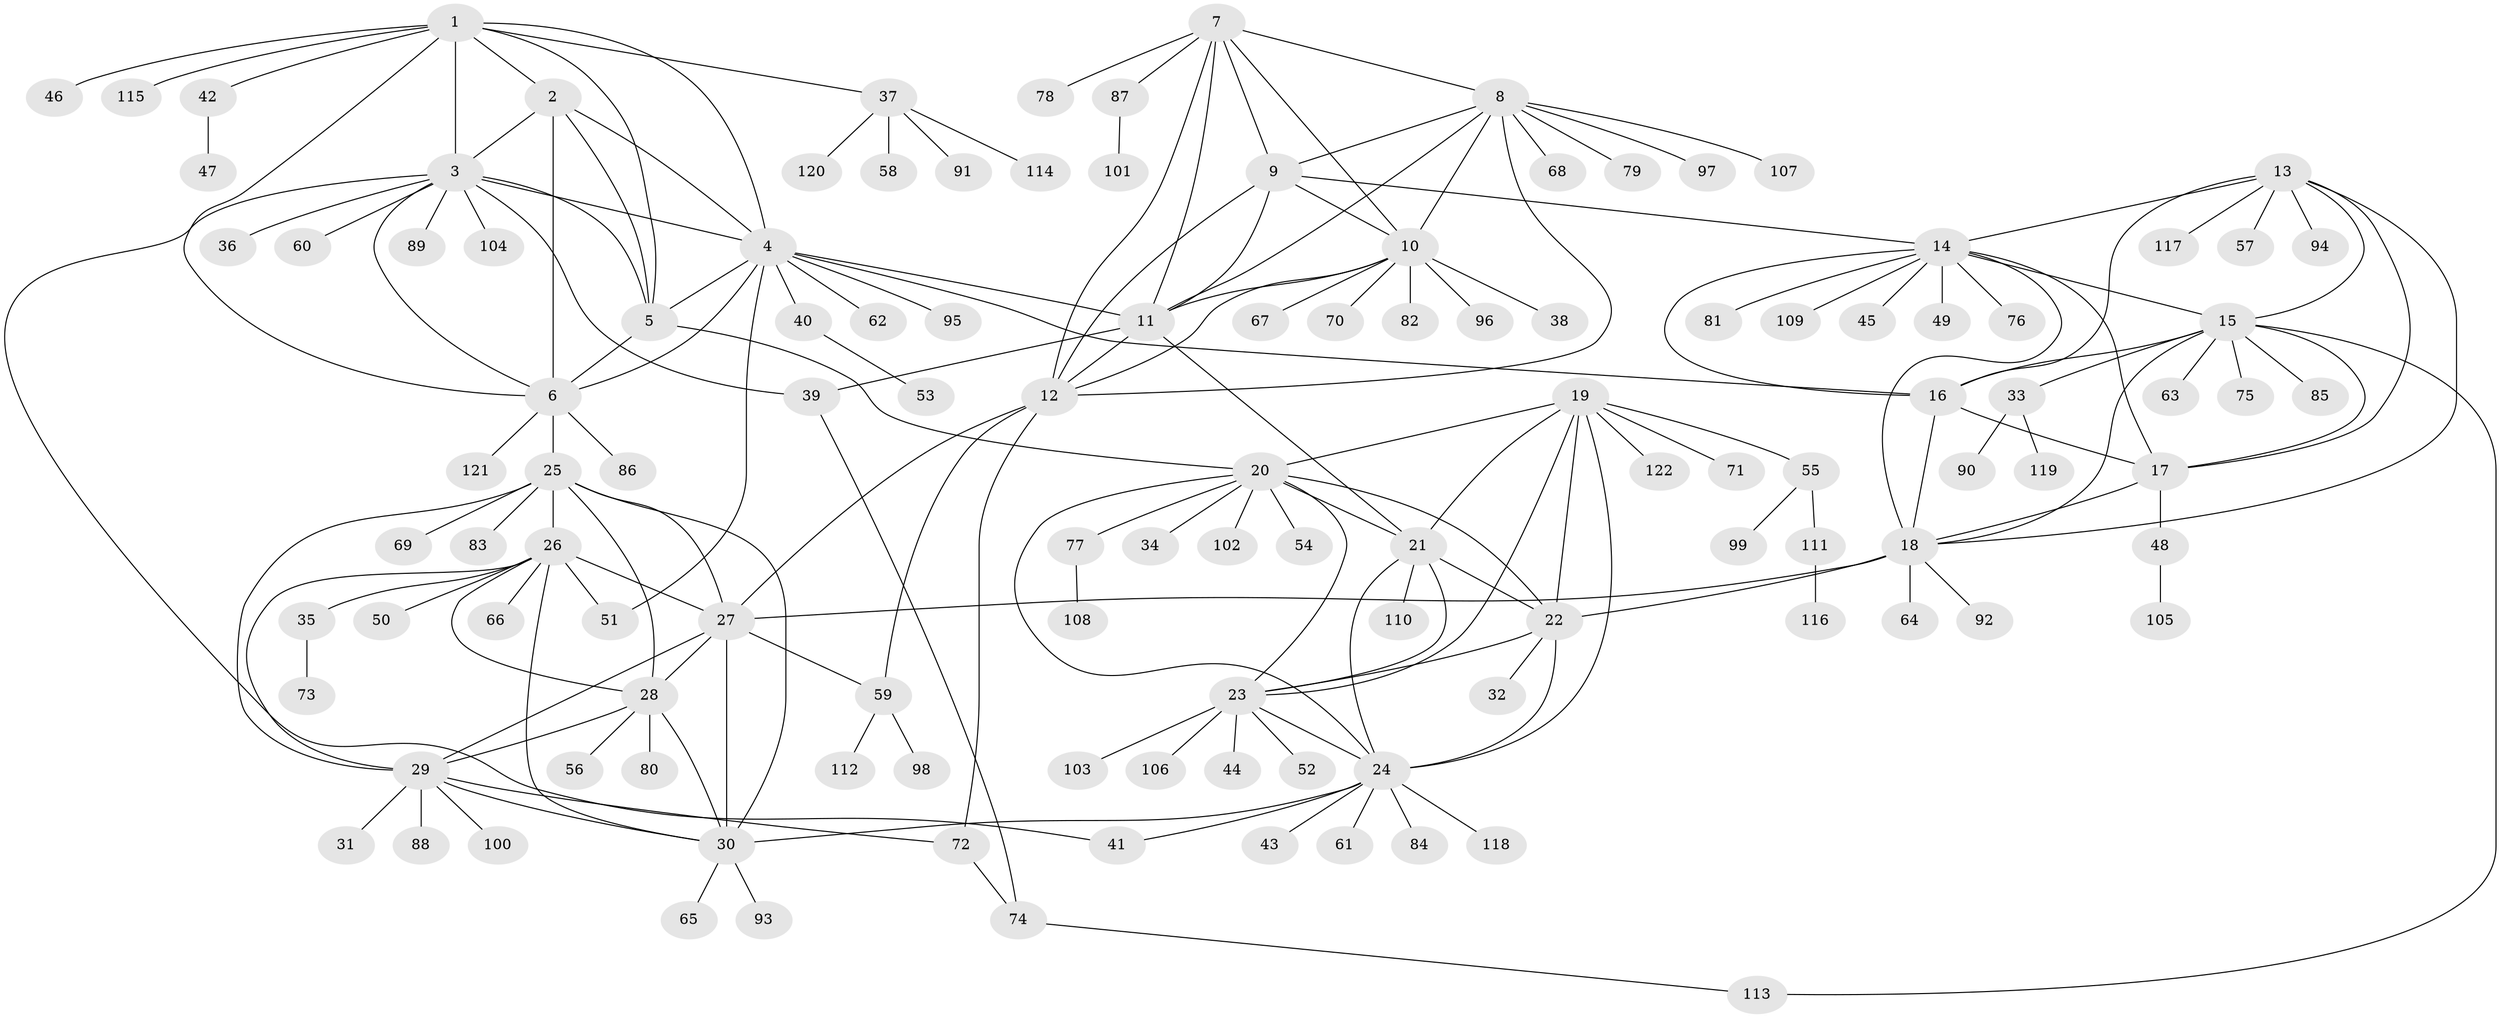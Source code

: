 // coarse degree distribution, {9: 0.023529411764705882, 5: 0.08235294117647059, 11: 0.023529411764705882, 6: 0.058823529411764705, 7: 0.03529411764705882, 10: 0.023529411764705882, 8: 0.011764705882352941, 13: 0.023529411764705882, 1: 0.6352941176470588, 3: 0.023529411764705882, 2: 0.047058823529411764, 4: 0.011764705882352941}
// Generated by graph-tools (version 1.1) at 2025/19/03/04/25 18:19:48]
// undirected, 122 vertices, 184 edges
graph export_dot {
graph [start="1"]
  node [color=gray90,style=filled];
  1;
  2;
  3;
  4;
  5;
  6;
  7;
  8;
  9;
  10;
  11;
  12;
  13;
  14;
  15;
  16;
  17;
  18;
  19;
  20;
  21;
  22;
  23;
  24;
  25;
  26;
  27;
  28;
  29;
  30;
  31;
  32;
  33;
  34;
  35;
  36;
  37;
  38;
  39;
  40;
  41;
  42;
  43;
  44;
  45;
  46;
  47;
  48;
  49;
  50;
  51;
  52;
  53;
  54;
  55;
  56;
  57;
  58;
  59;
  60;
  61;
  62;
  63;
  64;
  65;
  66;
  67;
  68;
  69;
  70;
  71;
  72;
  73;
  74;
  75;
  76;
  77;
  78;
  79;
  80;
  81;
  82;
  83;
  84;
  85;
  86;
  87;
  88;
  89;
  90;
  91;
  92;
  93;
  94;
  95;
  96;
  97;
  98;
  99;
  100;
  101;
  102;
  103;
  104;
  105;
  106;
  107;
  108;
  109;
  110;
  111;
  112;
  113;
  114;
  115;
  116;
  117;
  118;
  119;
  120;
  121;
  122;
  1 -- 2;
  1 -- 3;
  1 -- 4;
  1 -- 5;
  1 -- 6;
  1 -- 37;
  1 -- 42;
  1 -- 46;
  1 -- 115;
  2 -- 3;
  2 -- 4;
  2 -- 5;
  2 -- 6;
  3 -- 4;
  3 -- 5;
  3 -- 6;
  3 -- 36;
  3 -- 39;
  3 -- 41;
  3 -- 60;
  3 -- 89;
  3 -- 104;
  4 -- 5;
  4 -- 6;
  4 -- 11;
  4 -- 16;
  4 -- 40;
  4 -- 51;
  4 -- 62;
  4 -- 95;
  5 -- 6;
  5 -- 20;
  6 -- 25;
  6 -- 86;
  6 -- 121;
  7 -- 8;
  7 -- 9;
  7 -- 10;
  7 -- 11;
  7 -- 12;
  7 -- 78;
  7 -- 87;
  8 -- 9;
  8 -- 10;
  8 -- 11;
  8 -- 12;
  8 -- 68;
  8 -- 79;
  8 -- 97;
  8 -- 107;
  9 -- 10;
  9 -- 11;
  9 -- 12;
  9 -- 14;
  10 -- 11;
  10 -- 12;
  10 -- 38;
  10 -- 67;
  10 -- 70;
  10 -- 82;
  10 -- 96;
  11 -- 12;
  11 -- 21;
  11 -- 39;
  12 -- 27;
  12 -- 59;
  12 -- 72;
  13 -- 14;
  13 -- 15;
  13 -- 16;
  13 -- 17;
  13 -- 18;
  13 -- 57;
  13 -- 94;
  13 -- 117;
  14 -- 15;
  14 -- 16;
  14 -- 17;
  14 -- 18;
  14 -- 45;
  14 -- 49;
  14 -- 76;
  14 -- 81;
  14 -- 109;
  15 -- 16;
  15 -- 17;
  15 -- 18;
  15 -- 33;
  15 -- 63;
  15 -- 75;
  15 -- 85;
  15 -- 113;
  16 -- 17;
  16 -- 18;
  17 -- 18;
  17 -- 48;
  18 -- 22;
  18 -- 27;
  18 -- 64;
  18 -- 92;
  19 -- 20;
  19 -- 21;
  19 -- 22;
  19 -- 23;
  19 -- 24;
  19 -- 55;
  19 -- 71;
  19 -- 122;
  20 -- 21;
  20 -- 22;
  20 -- 23;
  20 -- 24;
  20 -- 34;
  20 -- 54;
  20 -- 77;
  20 -- 102;
  21 -- 22;
  21 -- 23;
  21 -- 24;
  21 -- 110;
  22 -- 23;
  22 -- 24;
  22 -- 32;
  23 -- 24;
  23 -- 44;
  23 -- 52;
  23 -- 103;
  23 -- 106;
  24 -- 30;
  24 -- 41;
  24 -- 43;
  24 -- 61;
  24 -- 84;
  24 -- 118;
  25 -- 26;
  25 -- 27;
  25 -- 28;
  25 -- 29;
  25 -- 30;
  25 -- 69;
  25 -- 83;
  26 -- 27;
  26 -- 28;
  26 -- 29;
  26 -- 30;
  26 -- 35;
  26 -- 50;
  26 -- 51;
  26 -- 66;
  27 -- 28;
  27 -- 29;
  27 -- 30;
  27 -- 59;
  28 -- 29;
  28 -- 30;
  28 -- 56;
  28 -- 80;
  29 -- 30;
  29 -- 31;
  29 -- 72;
  29 -- 88;
  29 -- 100;
  30 -- 65;
  30 -- 93;
  33 -- 90;
  33 -- 119;
  35 -- 73;
  37 -- 58;
  37 -- 91;
  37 -- 114;
  37 -- 120;
  39 -- 74;
  40 -- 53;
  42 -- 47;
  48 -- 105;
  55 -- 99;
  55 -- 111;
  59 -- 98;
  59 -- 112;
  72 -- 74;
  74 -- 113;
  77 -- 108;
  87 -- 101;
  111 -- 116;
}
